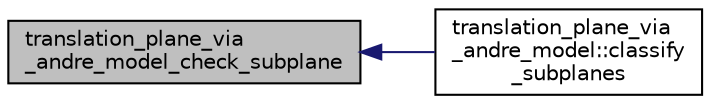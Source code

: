 digraph "translation_plane_via_andre_model_check_subplane"
{
  edge [fontname="Helvetica",fontsize="10",labelfontname="Helvetica",labelfontsize="10"];
  node [fontname="Helvetica",fontsize="10",shape=record];
  rankdir="LR";
  Node2681 [label="translation_plane_via\l_andre_model_check_subplane",height=0.2,width=0.4,color="black", fillcolor="grey75", style="filled", fontcolor="black"];
  Node2681 -> Node2682 [dir="back",color="midnightblue",fontsize="10",style="solid",fontname="Helvetica"];
  Node2682 [label="translation_plane_via\l_andre_model::classify\l_subplanes",height=0.2,width=0.4,color="black", fillcolor="white", style="filled",URL="$d1/dcc/classtranslation__plane__via__andre__model.html#a794fefa95f0a7f7b887133375988ee55"];
}
